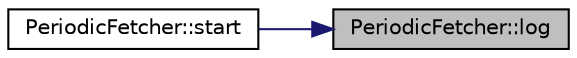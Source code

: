 digraph "PeriodicFetcher::log"
{
 // LATEX_PDF_SIZE
  edge [fontname="Helvetica",fontsize="10",labelfontname="Helvetica",labelfontsize="10"];
  node [fontname="Helvetica",fontsize="10",shape=record];
  rankdir="RL";
  Node1 [label="PeriodicFetcher::log",height=0.2,width=0.4,color="black", fillcolor="grey75", style="filled", fontcolor="black",tooltip="Log messages for debugging and monitoring purposes."];
  Node1 -> Node2 [dir="back",color="midnightblue",fontsize="10",style="solid"];
  Node2 [label="PeriodicFetcher::start",height=0.2,width=0.4,color="black", fillcolor="white", style="filled",URL="$classPeriodicFetcher.html#a84f9a218ccb184feb1a8027b2ac9ac44",tooltip="Begin the periodic fetching and processing of data."];
}
